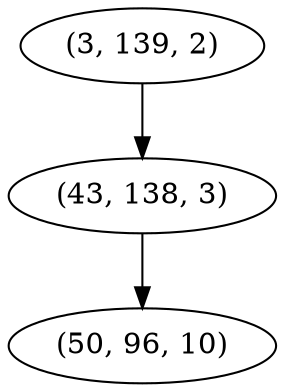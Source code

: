 digraph tree {
    "(3, 139, 2)";
    "(43, 138, 3)";
    "(50, 96, 10)";
    "(3, 139, 2)" -> "(43, 138, 3)";
    "(43, 138, 3)" -> "(50, 96, 10)";
}
